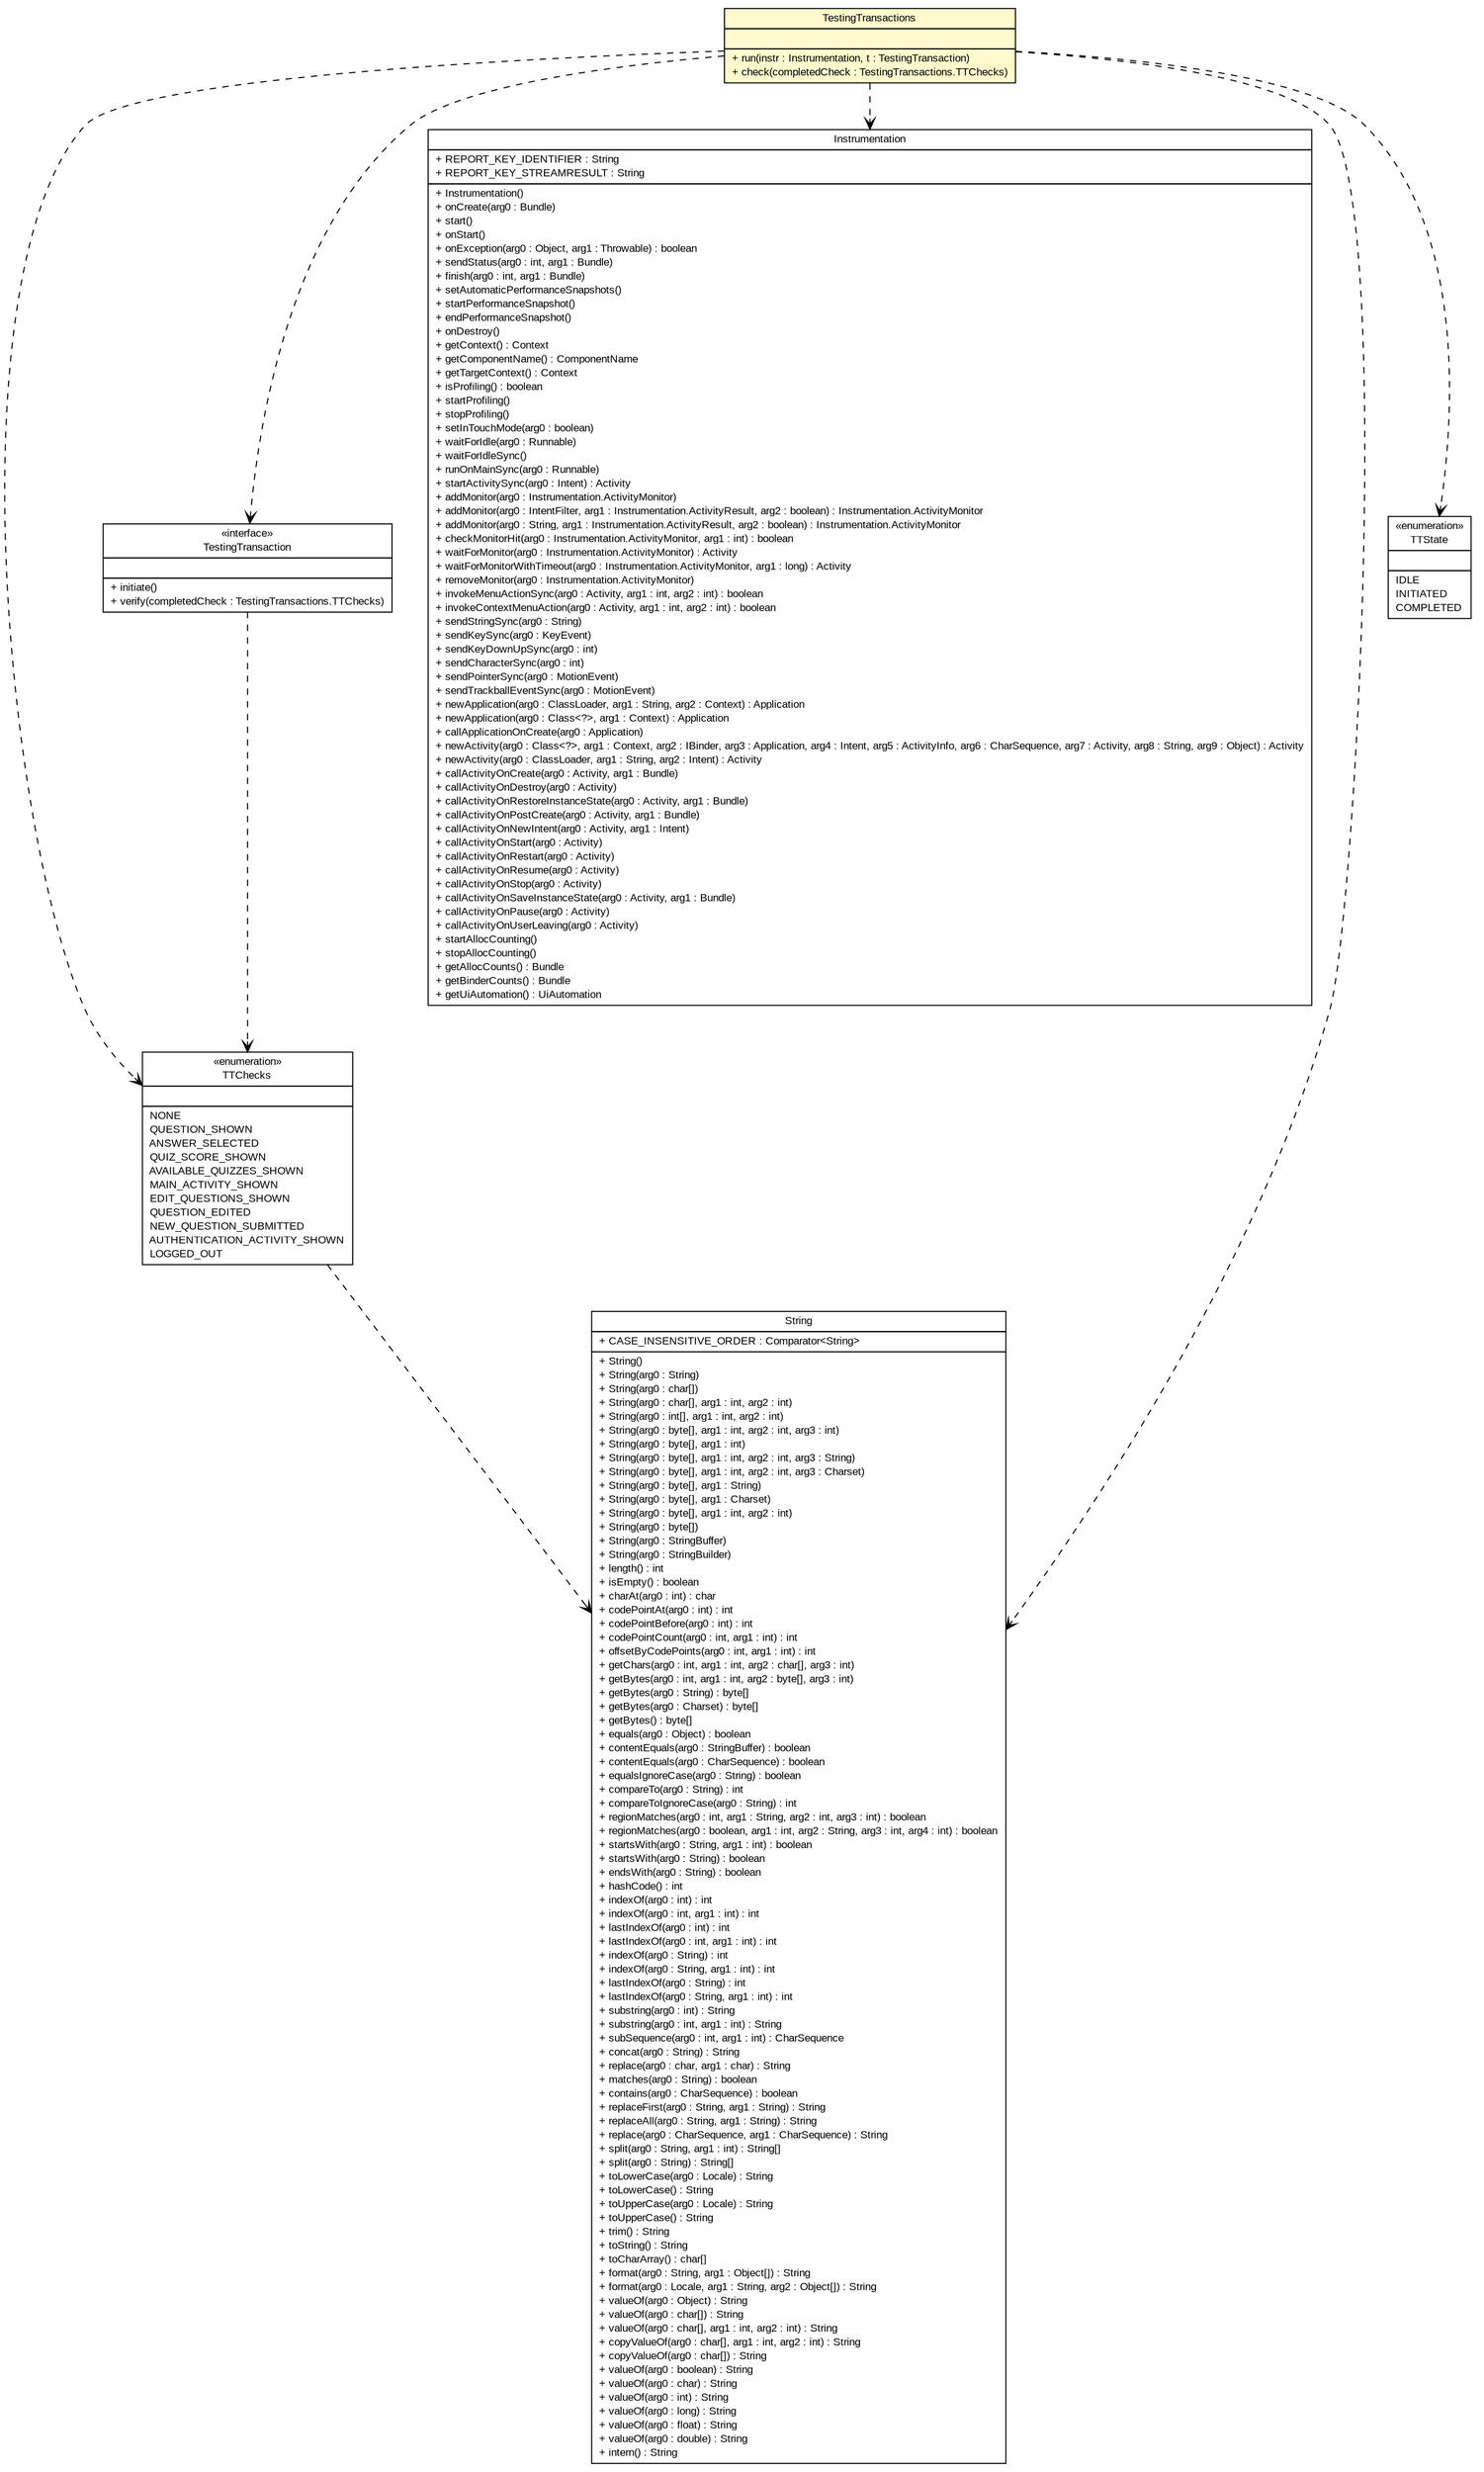 #!/usr/local/bin/dot
#
# Class diagram 
# Generated by UMLGraph version R5_6_6-1-g9240c4 (http://www.umlgraph.org/)
#

digraph G {
	edge [fontname="arial",fontsize=10,labelfontname="arial",labelfontsize=10];
	node [fontname="arial",fontsize=10,shape=plaintext];
	nodesep=0.25;
	ranksep=0.5;
	// epfl.sweng.testing.TestingTransactions
	c810 [label=<<table title="epfl.sweng.testing.TestingTransactions" border="0" cellborder="1" cellspacing="0" cellpadding="2" port="p" bgcolor="lemonChiffon" href="./TestingTransactions.html">
		<tr><td><table border="0" cellspacing="0" cellpadding="1">
<tr><td align="center" balign="center"> TestingTransactions </td></tr>
		</table></td></tr>
		<tr><td><table border="0" cellspacing="0" cellpadding="1">
<tr><td align="left" balign="left">  </td></tr>
		</table></td></tr>
		<tr><td><table border="0" cellspacing="0" cellpadding="1">
<tr><td align="left" balign="left"> + run(instr : Instrumentation, t : TestingTransaction) </td></tr>
<tr><td align="left" balign="left"> + check(completedCheck : TestingTransactions.TTChecks) </td></tr>
		</table></td></tr>
		</table>>, URL="./TestingTransactions.html", fontname="arial", fontcolor="black", fontsize=10.0];
	// epfl.sweng.testing.TestingTransactions.TTChecks
	c811 [label=<<table title="epfl.sweng.testing.TestingTransactions.TTChecks" border="0" cellborder="1" cellspacing="0" cellpadding="2" port="p" href="./TestingTransactions.TTChecks.html">
		<tr><td><table border="0" cellspacing="0" cellpadding="1">
<tr><td align="center" balign="center"> &#171;enumeration&#187; </td></tr>
<tr><td align="center" balign="center"> TTChecks </td></tr>
		</table></td></tr>
		<tr><td><table border="0" cellspacing="0" cellpadding="1">
<tr><td align="left" balign="left">  </td></tr>
		</table></td></tr>
		<tr><td><table border="0" cellspacing="0" cellpadding="1">
<tr><td align="left" balign="left"> NONE </td></tr>
<tr><td align="left" balign="left"> QUESTION_SHOWN </td></tr>
<tr><td align="left" balign="left"> ANSWER_SELECTED </td></tr>
<tr><td align="left" balign="left"> QUIZ_SCORE_SHOWN </td></tr>
<tr><td align="left" balign="left"> AVAILABLE_QUIZZES_SHOWN </td></tr>
<tr><td align="left" balign="left"> MAIN_ACTIVITY_SHOWN </td></tr>
<tr><td align="left" balign="left"> EDIT_QUESTIONS_SHOWN </td></tr>
<tr><td align="left" balign="left"> QUESTION_EDITED </td></tr>
<tr><td align="left" balign="left"> NEW_QUESTION_SUBMITTED </td></tr>
<tr><td align="left" balign="left"> AUTHENTICATION_ACTIVITY_SHOWN </td></tr>
<tr><td align="left" balign="left"> LOGGED_OUT </td></tr>
		</table></td></tr>
		</table>>, URL="./TestingTransactions.TTChecks.html", fontname="arial", fontcolor="black", fontsize=10.0];
	// epfl.sweng.testing.TestingTransaction
	c812 [label=<<table title="epfl.sweng.testing.TestingTransaction" border="0" cellborder="1" cellspacing="0" cellpadding="2" port="p" href="./TestingTransaction.html">
		<tr><td><table border="0" cellspacing="0" cellpadding="1">
<tr><td align="center" balign="center"> &#171;interface&#187; </td></tr>
<tr><td align="center" balign="center"> TestingTransaction </td></tr>
		</table></td></tr>
		<tr><td><table border="0" cellspacing="0" cellpadding="1">
<tr><td align="left" balign="left">  </td></tr>
		</table></td></tr>
		<tr><td><table border="0" cellspacing="0" cellpadding="1">
<tr><td align="left" balign="left"> + initiate() </td></tr>
<tr><td align="left" balign="left"> + verify(completedCheck : TestingTransactions.TTChecks) </td></tr>
		</table></td></tr>
		</table>>, URL="./TestingTransaction.html", fontname="arial", fontcolor="black", fontsize=10.0];
	// epfl.sweng.testing.TestingTransactions DEPEND epfl.sweng.testing.TestingTransactions.TTChecks
	c810:p -> c811:p [taillabel="", label="", headlabel="", fontname="arial", fontcolor="black", fontsize=10.0, color="black", arrowhead=open, style=dashed];
	// epfl.sweng.testing.TestingTransactions DEPEND epfl.sweng.testing.TestingTransaction
	c810:p -> c812:p [taillabel="", label="", headlabel="", fontname="arial", fontcolor="black", fontsize=10.0, color="black", arrowhead=open, style=dashed];
	// epfl.sweng.testing.TestingTransactions DEPEND android.app.Instrumentation
	c810:p -> c823:p [taillabel="", label="", headlabel="", fontname="arial", fontcolor="black", fontsize=10.0, color="black", arrowhead=open, style=dashed];
	// epfl.sweng.testing.TestingTransactions DEPEND java.lang.String
	c810:p -> c824:p [taillabel="", label="", headlabel="", fontname="arial", fontcolor="black", fontsize=10.0, color="black", arrowhead=open, style=dashed];
	// epfl.sweng.testing.TestingTransactions DEPEND epfl.sweng.testing.TestingTransactions.TTState
	c810:p -> c825:p [taillabel="", label="", headlabel="", fontname="arial", fontcolor="black", fontsize=10.0, color="black", arrowhead=open, style=dashed];
	// epfl.sweng.testing.TestingTransactions.TTChecks DEPEND java.lang.String
	c811:p -> c824:p [taillabel="", label="", headlabel="", fontname="arial", fontcolor="black", fontsize=10.0, color="black", arrowhead=open, style=dashed];
	// epfl.sweng.testing.TestingTransaction DEPEND epfl.sweng.testing.TestingTransactions.TTChecks
	c812:p -> c811:p [taillabel="", label="", headlabel="", fontname="arial", fontcolor="black", fontsize=10.0, color="black", arrowhead=open, style=dashed];
	// epfl.sweng.testing.TestingTransactions.TTState
	c825 [label=<<table title="epfl.sweng.testing.TestingTransactions.TTState" border="0" cellborder="1" cellspacing="0" cellpadding="2" port="p" href="http://java.sun.com/j2se/1.4.2/docs/api/epfl/sweng/testing/TestingTransactions/TTState.html">
		<tr><td><table border="0" cellspacing="0" cellpadding="1">
<tr><td align="center" balign="center"> &#171;enumeration&#187; </td></tr>
<tr><td align="center" balign="center"> TTState </td></tr>
		</table></td></tr>
		<tr><td><table border="0" cellspacing="0" cellpadding="1">
<tr><td align="left" balign="left">  </td></tr>
		</table></td></tr>
		<tr><td><table border="0" cellspacing="0" cellpadding="1">
<tr><td align="left" balign="left"> IDLE </td></tr>
<tr><td align="left" balign="left"> INITIATED </td></tr>
<tr><td align="left" balign="left"> COMPLETED </td></tr>
		</table></td></tr>
		</table>>, URL="http://java.sun.com/j2se/1.4.2/docs/api/epfl/sweng/testing/TestingTransactions/TTState.html", fontname="arial", fontcolor="black", fontsize=10.0];
	// java.lang.String
	c824 [label=<<table title="java.lang.String" border="0" cellborder="1" cellspacing="0" cellpadding="2" port="p" href="http://java.sun.com/j2se/1.4.2/docs/api/java/lang/String.html">
		<tr><td><table border="0" cellspacing="0" cellpadding="1">
<tr><td align="center" balign="center"> String </td></tr>
		</table></td></tr>
		<tr><td><table border="0" cellspacing="0" cellpadding="1">
<tr><td align="left" balign="left"> + CASE_INSENSITIVE_ORDER : Comparator&lt;String&gt; </td></tr>
		</table></td></tr>
		<tr><td><table border="0" cellspacing="0" cellpadding="1">
<tr><td align="left" balign="left"> + String() </td></tr>
<tr><td align="left" balign="left"> + String(arg0 : String) </td></tr>
<tr><td align="left" balign="left"> + String(arg0 : char[]) </td></tr>
<tr><td align="left" balign="left"> + String(arg0 : char[], arg1 : int, arg2 : int) </td></tr>
<tr><td align="left" balign="left"> + String(arg0 : int[], arg1 : int, arg2 : int) </td></tr>
<tr><td align="left" balign="left"> + String(arg0 : byte[], arg1 : int, arg2 : int, arg3 : int) </td></tr>
<tr><td align="left" balign="left"> + String(arg0 : byte[], arg1 : int) </td></tr>
<tr><td align="left" balign="left"> + String(arg0 : byte[], arg1 : int, arg2 : int, arg3 : String) </td></tr>
<tr><td align="left" balign="left"> + String(arg0 : byte[], arg1 : int, arg2 : int, arg3 : Charset) </td></tr>
<tr><td align="left" balign="left"> + String(arg0 : byte[], arg1 : String) </td></tr>
<tr><td align="left" balign="left"> + String(arg0 : byte[], arg1 : Charset) </td></tr>
<tr><td align="left" balign="left"> + String(arg0 : byte[], arg1 : int, arg2 : int) </td></tr>
<tr><td align="left" balign="left"> + String(arg0 : byte[]) </td></tr>
<tr><td align="left" balign="left"> + String(arg0 : StringBuffer) </td></tr>
<tr><td align="left" balign="left"> + String(arg0 : StringBuilder) </td></tr>
<tr><td align="left" balign="left"> + length() : int </td></tr>
<tr><td align="left" balign="left"> + isEmpty() : boolean </td></tr>
<tr><td align="left" balign="left"> + charAt(arg0 : int) : char </td></tr>
<tr><td align="left" balign="left"> + codePointAt(arg0 : int) : int </td></tr>
<tr><td align="left" balign="left"> + codePointBefore(arg0 : int) : int </td></tr>
<tr><td align="left" balign="left"> + codePointCount(arg0 : int, arg1 : int) : int </td></tr>
<tr><td align="left" balign="left"> + offsetByCodePoints(arg0 : int, arg1 : int) : int </td></tr>
<tr><td align="left" balign="left"> + getChars(arg0 : int, arg1 : int, arg2 : char[], arg3 : int) </td></tr>
<tr><td align="left" balign="left"> + getBytes(arg0 : int, arg1 : int, arg2 : byte[], arg3 : int) </td></tr>
<tr><td align="left" balign="left"> + getBytes(arg0 : String) : byte[] </td></tr>
<tr><td align="left" balign="left"> + getBytes(arg0 : Charset) : byte[] </td></tr>
<tr><td align="left" balign="left"> + getBytes() : byte[] </td></tr>
<tr><td align="left" balign="left"> + equals(arg0 : Object) : boolean </td></tr>
<tr><td align="left" balign="left"> + contentEquals(arg0 : StringBuffer) : boolean </td></tr>
<tr><td align="left" balign="left"> + contentEquals(arg0 : CharSequence) : boolean </td></tr>
<tr><td align="left" balign="left"> + equalsIgnoreCase(arg0 : String) : boolean </td></tr>
<tr><td align="left" balign="left"> + compareTo(arg0 : String) : int </td></tr>
<tr><td align="left" balign="left"> + compareToIgnoreCase(arg0 : String) : int </td></tr>
<tr><td align="left" balign="left"> + regionMatches(arg0 : int, arg1 : String, arg2 : int, arg3 : int) : boolean </td></tr>
<tr><td align="left" balign="left"> + regionMatches(arg0 : boolean, arg1 : int, arg2 : String, arg3 : int, arg4 : int) : boolean </td></tr>
<tr><td align="left" balign="left"> + startsWith(arg0 : String, arg1 : int) : boolean </td></tr>
<tr><td align="left" balign="left"> + startsWith(arg0 : String) : boolean </td></tr>
<tr><td align="left" balign="left"> + endsWith(arg0 : String) : boolean </td></tr>
<tr><td align="left" balign="left"> + hashCode() : int </td></tr>
<tr><td align="left" balign="left"> + indexOf(arg0 : int) : int </td></tr>
<tr><td align="left" balign="left"> + indexOf(arg0 : int, arg1 : int) : int </td></tr>
<tr><td align="left" balign="left"> + lastIndexOf(arg0 : int) : int </td></tr>
<tr><td align="left" balign="left"> + lastIndexOf(arg0 : int, arg1 : int) : int </td></tr>
<tr><td align="left" balign="left"> + indexOf(arg0 : String) : int </td></tr>
<tr><td align="left" balign="left"> + indexOf(arg0 : String, arg1 : int) : int </td></tr>
<tr><td align="left" balign="left"> + lastIndexOf(arg0 : String) : int </td></tr>
<tr><td align="left" balign="left"> + lastIndexOf(arg0 : String, arg1 : int) : int </td></tr>
<tr><td align="left" balign="left"> + substring(arg0 : int) : String </td></tr>
<tr><td align="left" balign="left"> + substring(arg0 : int, arg1 : int) : String </td></tr>
<tr><td align="left" balign="left"> + subSequence(arg0 : int, arg1 : int) : CharSequence </td></tr>
<tr><td align="left" balign="left"> + concat(arg0 : String) : String </td></tr>
<tr><td align="left" balign="left"> + replace(arg0 : char, arg1 : char) : String </td></tr>
<tr><td align="left" balign="left"> + matches(arg0 : String) : boolean </td></tr>
<tr><td align="left" balign="left"> + contains(arg0 : CharSequence) : boolean </td></tr>
<tr><td align="left" balign="left"> + replaceFirst(arg0 : String, arg1 : String) : String </td></tr>
<tr><td align="left" balign="left"> + replaceAll(arg0 : String, arg1 : String) : String </td></tr>
<tr><td align="left" balign="left"> + replace(arg0 : CharSequence, arg1 : CharSequence) : String </td></tr>
<tr><td align="left" balign="left"> + split(arg0 : String, arg1 : int) : String[] </td></tr>
<tr><td align="left" balign="left"> + split(arg0 : String) : String[] </td></tr>
<tr><td align="left" balign="left"> + toLowerCase(arg0 : Locale) : String </td></tr>
<tr><td align="left" balign="left"> + toLowerCase() : String </td></tr>
<tr><td align="left" balign="left"> + toUpperCase(arg0 : Locale) : String </td></tr>
<tr><td align="left" balign="left"> + toUpperCase() : String </td></tr>
<tr><td align="left" balign="left"> + trim() : String </td></tr>
<tr><td align="left" balign="left"> + toString() : String </td></tr>
<tr><td align="left" balign="left"> + toCharArray() : char[] </td></tr>
<tr><td align="left" balign="left"> + format(arg0 : String, arg1 : Object[]) : String </td></tr>
<tr><td align="left" balign="left"> + format(arg0 : Locale, arg1 : String, arg2 : Object[]) : String </td></tr>
<tr><td align="left" balign="left"> + valueOf(arg0 : Object) : String </td></tr>
<tr><td align="left" balign="left"> + valueOf(arg0 : char[]) : String </td></tr>
<tr><td align="left" balign="left"> + valueOf(arg0 : char[], arg1 : int, arg2 : int) : String </td></tr>
<tr><td align="left" balign="left"> + copyValueOf(arg0 : char[], arg1 : int, arg2 : int) : String </td></tr>
<tr><td align="left" balign="left"> + copyValueOf(arg0 : char[]) : String </td></tr>
<tr><td align="left" balign="left"> + valueOf(arg0 : boolean) : String </td></tr>
<tr><td align="left" balign="left"> + valueOf(arg0 : char) : String </td></tr>
<tr><td align="left" balign="left"> + valueOf(arg0 : int) : String </td></tr>
<tr><td align="left" balign="left"> + valueOf(arg0 : long) : String </td></tr>
<tr><td align="left" balign="left"> + valueOf(arg0 : float) : String </td></tr>
<tr><td align="left" balign="left"> + valueOf(arg0 : double) : String </td></tr>
<tr><td align="left" balign="left"> + intern() : String </td></tr>
		</table></td></tr>
		</table>>, URL="http://java.sun.com/j2se/1.4.2/docs/api/java/lang/String.html", fontname="arial", fontcolor="black", fontsize=10.0];
	// android.app.Instrumentation
	c823 [label=<<table title="android.app.Instrumentation" border="0" cellborder="1" cellspacing="0" cellpadding="2" port="p" href="http://java.sun.com/j2se/1.4.2/docs/api/android/app/Instrumentation.html">
		<tr><td><table border="0" cellspacing="0" cellpadding="1">
<tr><td align="center" balign="center"> Instrumentation </td></tr>
		</table></td></tr>
		<tr><td><table border="0" cellspacing="0" cellpadding="1">
<tr><td align="left" balign="left"> + REPORT_KEY_IDENTIFIER : String </td></tr>
<tr><td align="left" balign="left"> + REPORT_KEY_STREAMRESULT : String </td></tr>
		</table></td></tr>
		<tr><td><table border="0" cellspacing="0" cellpadding="1">
<tr><td align="left" balign="left"> + Instrumentation() </td></tr>
<tr><td align="left" balign="left"> + onCreate(arg0 : Bundle) </td></tr>
<tr><td align="left" balign="left"> + start() </td></tr>
<tr><td align="left" balign="left"> + onStart() </td></tr>
<tr><td align="left" balign="left"> + onException(arg0 : Object, arg1 : Throwable) : boolean </td></tr>
<tr><td align="left" balign="left"> + sendStatus(arg0 : int, arg1 : Bundle) </td></tr>
<tr><td align="left" balign="left"> + finish(arg0 : int, arg1 : Bundle) </td></tr>
<tr><td align="left" balign="left"> + setAutomaticPerformanceSnapshots() </td></tr>
<tr><td align="left" balign="left"> + startPerformanceSnapshot() </td></tr>
<tr><td align="left" balign="left"> + endPerformanceSnapshot() </td></tr>
<tr><td align="left" balign="left"> + onDestroy() </td></tr>
<tr><td align="left" balign="left"> + getContext() : Context </td></tr>
<tr><td align="left" balign="left"> + getComponentName() : ComponentName </td></tr>
<tr><td align="left" balign="left"> + getTargetContext() : Context </td></tr>
<tr><td align="left" balign="left"> + isProfiling() : boolean </td></tr>
<tr><td align="left" balign="left"> + startProfiling() </td></tr>
<tr><td align="left" balign="left"> + stopProfiling() </td></tr>
<tr><td align="left" balign="left"> + setInTouchMode(arg0 : boolean) </td></tr>
<tr><td align="left" balign="left"> + waitForIdle(arg0 : Runnable) </td></tr>
<tr><td align="left" balign="left"> + waitForIdleSync() </td></tr>
<tr><td align="left" balign="left"> + runOnMainSync(arg0 : Runnable) </td></tr>
<tr><td align="left" balign="left"> + startActivitySync(arg0 : Intent) : Activity </td></tr>
<tr><td align="left" balign="left"> + addMonitor(arg0 : Instrumentation.ActivityMonitor) </td></tr>
<tr><td align="left" balign="left"> + addMonitor(arg0 : IntentFilter, arg1 : Instrumentation.ActivityResult, arg2 : boolean) : Instrumentation.ActivityMonitor </td></tr>
<tr><td align="left" balign="left"> + addMonitor(arg0 : String, arg1 : Instrumentation.ActivityResult, arg2 : boolean) : Instrumentation.ActivityMonitor </td></tr>
<tr><td align="left" balign="left"> + checkMonitorHit(arg0 : Instrumentation.ActivityMonitor, arg1 : int) : boolean </td></tr>
<tr><td align="left" balign="left"> + waitForMonitor(arg0 : Instrumentation.ActivityMonitor) : Activity </td></tr>
<tr><td align="left" balign="left"> + waitForMonitorWithTimeout(arg0 : Instrumentation.ActivityMonitor, arg1 : long) : Activity </td></tr>
<tr><td align="left" balign="left"> + removeMonitor(arg0 : Instrumentation.ActivityMonitor) </td></tr>
<tr><td align="left" balign="left"> + invokeMenuActionSync(arg0 : Activity, arg1 : int, arg2 : int) : boolean </td></tr>
<tr><td align="left" balign="left"> + invokeContextMenuAction(arg0 : Activity, arg1 : int, arg2 : int) : boolean </td></tr>
<tr><td align="left" balign="left"> + sendStringSync(arg0 : String) </td></tr>
<tr><td align="left" balign="left"> + sendKeySync(arg0 : KeyEvent) </td></tr>
<tr><td align="left" balign="left"> + sendKeyDownUpSync(arg0 : int) </td></tr>
<tr><td align="left" balign="left"> + sendCharacterSync(arg0 : int) </td></tr>
<tr><td align="left" balign="left"> + sendPointerSync(arg0 : MotionEvent) </td></tr>
<tr><td align="left" balign="left"> + sendTrackballEventSync(arg0 : MotionEvent) </td></tr>
<tr><td align="left" balign="left"> + newApplication(arg0 : ClassLoader, arg1 : String, arg2 : Context) : Application </td></tr>
<tr><td align="left" balign="left"> + newApplication(arg0 : Class&lt;?&gt;, arg1 : Context) : Application </td></tr>
<tr><td align="left" balign="left"> + callApplicationOnCreate(arg0 : Application) </td></tr>
<tr><td align="left" balign="left"> + newActivity(arg0 : Class&lt;?&gt;, arg1 : Context, arg2 : IBinder, arg3 : Application, arg4 : Intent, arg5 : ActivityInfo, arg6 : CharSequence, arg7 : Activity, arg8 : String, arg9 : Object) : Activity </td></tr>
<tr><td align="left" balign="left"> + newActivity(arg0 : ClassLoader, arg1 : String, arg2 : Intent) : Activity </td></tr>
<tr><td align="left" balign="left"> + callActivityOnCreate(arg0 : Activity, arg1 : Bundle) </td></tr>
<tr><td align="left" balign="left"> + callActivityOnDestroy(arg0 : Activity) </td></tr>
<tr><td align="left" balign="left"> + callActivityOnRestoreInstanceState(arg0 : Activity, arg1 : Bundle) </td></tr>
<tr><td align="left" balign="left"> + callActivityOnPostCreate(arg0 : Activity, arg1 : Bundle) </td></tr>
<tr><td align="left" balign="left"> + callActivityOnNewIntent(arg0 : Activity, arg1 : Intent) </td></tr>
<tr><td align="left" balign="left"> + callActivityOnStart(arg0 : Activity) </td></tr>
<tr><td align="left" balign="left"> + callActivityOnRestart(arg0 : Activity) </td></tr>
<tr><td align="left" balign="left"> + callActivityOnResume(arg0 : Activity) </td></tr>
<tr><td align="left" balign="left"> + callActivityOnStop(arg0 : Activity) </td></tr>
<tr><td align="left" balign="left"> + callActivityOnSaveInstanceState(arg0 : Activity, arg1 : Bundle) </td></tr>
<tr><td align="left" balign="left"> + callActivityOnPause(arg0 : Activity) </td></tr>
<tr><td align="left" balign="left"> + callActivityOnUserLeaving(arg0 : Activity) </td></tr>
<tr><td align="left" balign="left"> + startAllocCounting() </td></tr>
<tr><td align="left" balign="left"> + stopAllocCounting() </td></tr>
<tr><td align="left" balign="left"> + getAllocCounts() : Bundle </td></tr>
<tr><td align="left" balign="left"> + getBinderCounts() : Bundle </td></tr>
<tr><td align="left" balign="left"> + getUiAutomation() : UiAutomation </td></tr>
		</table></td></tr>
		</table>>, URL="http://java.sun.com/j2se/1.4.2/docs/api/android/app/Instrumentation.html", fontname="arial", fontcolor="black", fontsize=10.0];
}

